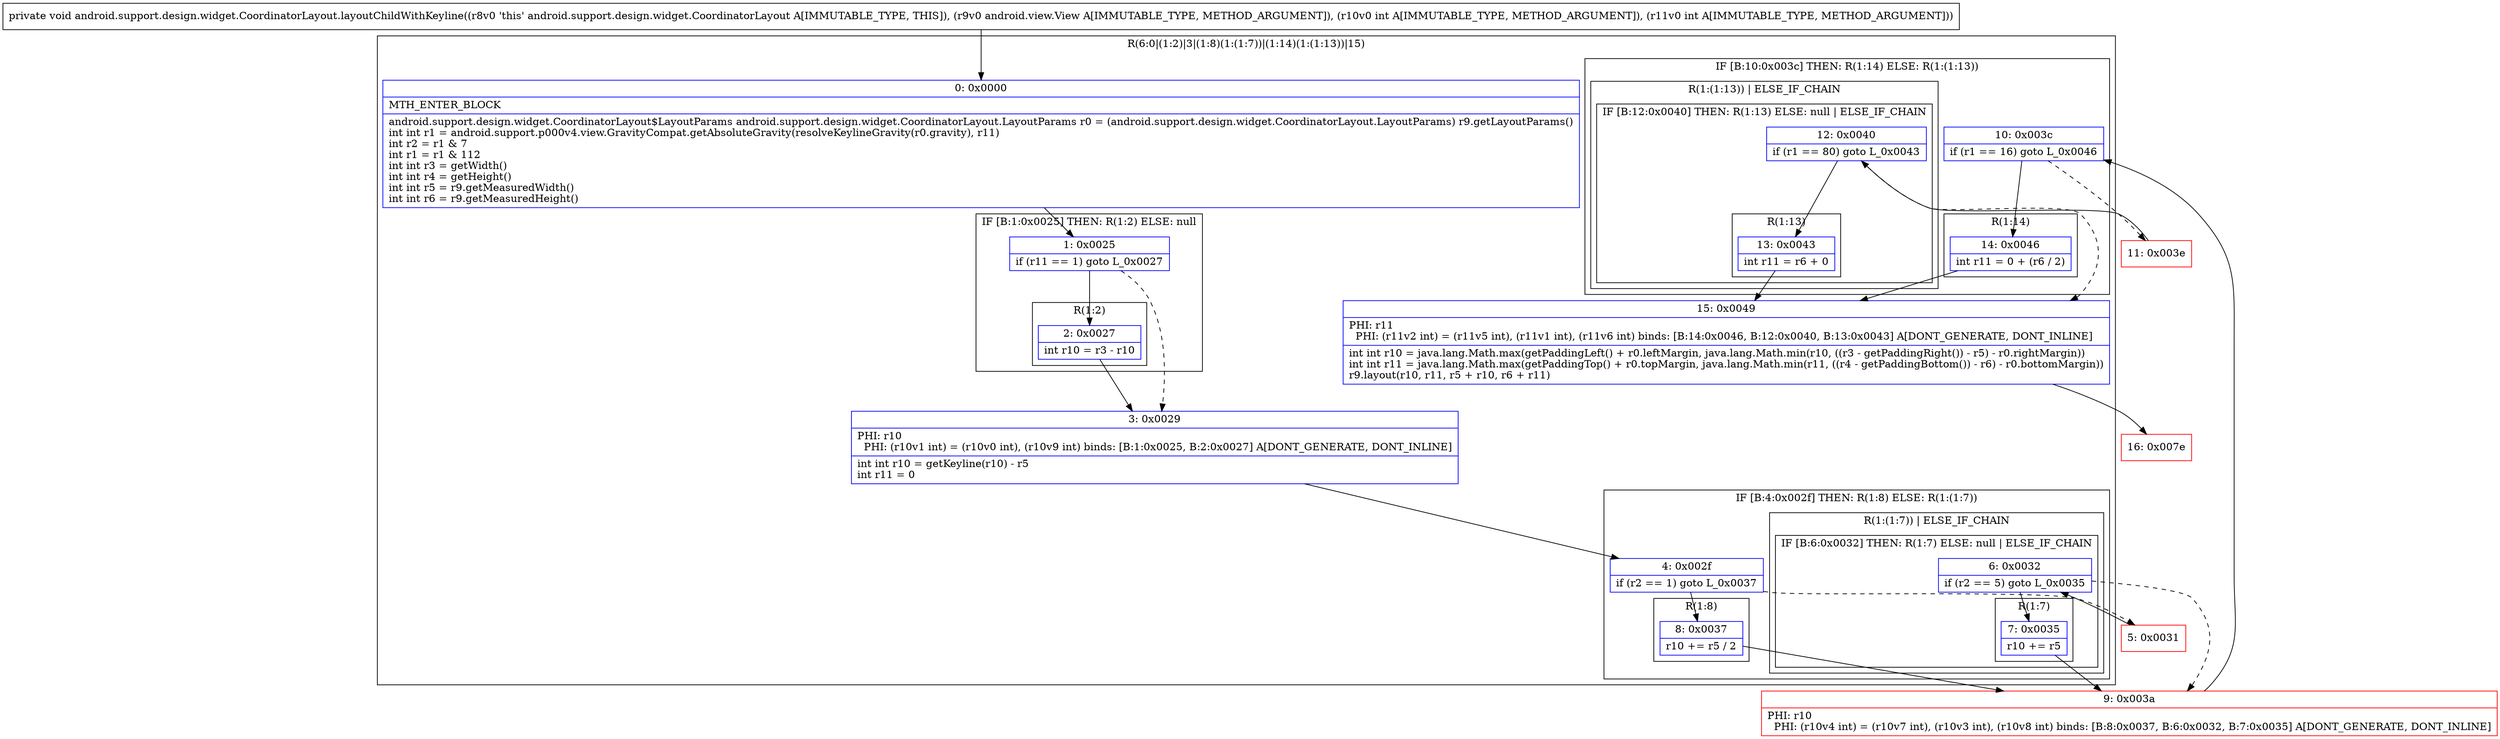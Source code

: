 digraph "CFG forandroid.support.design.widget.CoordinatorLayout.layoutChildWithKeyline(Landroid\/view\/View;II)V" {
subgraph cluster_Region_634950003 {
label = "R(6:0|(1:2)|3|(1:8)(1:(1:7))|(1:14)(1:(1:13))|15)";
node [shape=record,color=blue];
Node_0 [shape=record,label="{0\:\ 0x0000|MTH_ENTER_BLOCK\l|android.support.design.widget.CoordinatorLayout$LayoutParams android.support.design.widget.CoordinatorLayout.LayoutParams r0 = (android.support.design.widget.CoordinatorLayout.LayoutParams) r9.getLayoutParams()\lint int r1 = android.support.p000v4.view.GravityCompat.getAbsoluteGravity(resolveKeylineGravity(r0.gravity), r11)\lint r2 = r1 & 7\lint r1 = r1 & 112\lint int r3 = getWidth()\lint int r4 = getHeight()\lint int r5 = r9.getMeasuredWidth()\lint int r6 = r9.getMeasuredHeight()\l}"];
subgraph cluster_IfRegion_1979219392 {
label = "IF [B:1:0x0025] THEN: R(1:2) ELSE: null";
node [shape=record,color=blue];
Node_1 [shape=record,label="{1\:\ 0x0025|if (r11 == 1) goto L_0x0027\l}"];
subgraph cluster_Region_2083283760 {
label = "R(1:2)";
node [shape=record,color=blue];
Node_2 [shape=record,label="{2\:\ 0x0027|int r10 = r3 \- r10\l}"];
}
}
Node_3 [shape=record,label="{3\:\ 0x0029|PHI: r10 \l  PHI: (r10v1 int) = (r10v0 int), (r10v9 int) binds: [B:1:0x0025, B:2:0x0027] A[DONT_GENERATE, DONT_INLINE]\l|int int r10 = getKeyline(r10) \- r5\lint r11 = 0\l}"];
subgraph cluster_IfRegion_1607457756 {
label = "IF [B:4:0x002f] THEN: R(1:8) ELSE: R(1:(1:7))";
node [shape=record,color=blue];
Node_4 [shape=record,label="{4\:\ 0x002f|if (r2 == 1) goto L_0x0037\l}"];
subgraph cluster_Region_1778452719 {
label = "R(1:8)";
node [shape=record,color=blue];
Node_8 [shape=record,label="{8\:\ 0x0037|r10 += r5 \/ 2\l}"];
}
subgraph cluster_Region_1048506665 {
label = "R(1:(1:7)) | ELSE_IF_CHAIN\l";
node [shape=record,color=blue];
subgraph cluster_IfRegion_151250709 {
label = "IF [B:6:0x0032] THEN: R(1:7) ELSE: null | ELSE_IF_CHAIN\l";
node [shape=record,color=blue];
Node_6 [shape=record,label="{6\:\ 0x0032|if (r2 == 5) goto L_0x0035\l}"];
subgraph cluster_Region_647958755 {
label = "R(1:7)";
node [shape=record,color=blue];
Node_7 [shape=record,label="{7\:\ 0x0035|r10 += r5\l}"];
}
}
}
}
subgraph cluster_IfRegion_1018040219 {
label = "IF [B:10:0x003c] THEN: R(1:14) ELSE: R(1:(1:13))";
node [shape=record,color=blue];
Node_10 [shape=record,label="{10\:\ 0x003c|if (r1 == 16) goto L_0x0046\l}"];
subgraph cluster_Region_422541750 {
label = "R(1:14)";
node [shape=record,color=blue];
Node_14 [shape=record,label="{14\:\ 0x0046|int r11 = 0 + (r6 \/ 2)\l}"];
}
subgraph cluster_Region_505145434 {
label = "R(1:(1:13)) | ELSE_IF_CHAIN\l";
node [shape=record,color=blue];
subgraph cluster_IfRegion_1562137204 {
label = "IF [B:12:0x0040] THEN: R(1:13) ELSE: null | ELSE_IF_CHAIN\l";
node [shape=record,color=blue];
Node_12 [shape=record,label="{12\:\ 0x0040|if (r1 == 80) goto L_0x0043\l}"];
subgraph cluster_Region_109427776 {
label = "R(1:13)";
node [shape=record,color=blue];
Node_13 [shape=record,label="{13\:\ 0x0043|int r11 = r6 + 0\l}"];
}
}
}
}
Node_15 [shape=record,label="{15\:\ 0x0049|PHI: r11 \l  PHI: (r11v2 int) = (r11v5 int), (r11v1 int), (r11v6 int) binds: [B:14:0x0046, B:12:0x0040, B:13:0x0043] A[DONT_GENERATE, DONT_INLINE]\l|int int r10 = java.lang.Math.max(getPaddingLeft() + r0.leftMargin, java.lang.Math.min(r10, ((r3 \- getPaddingRight()) \- r5) \- r0.rightMargin))\lint int r11 = java.lang.Math.max(getPaddingTop() + r0.topMargin, java.lang.Math.min(r11, ((r4 \- getPaddingBottom()) \- r6) \- r0.bottomMargin))\lr9.layout(r10, r11, r5 + r10, r6 + r11)\l}"];
}
Node_5 [shape=record,color=red,label="{5\:\ 0x0031}"];
Node_9 [shape=record,color=red,label="{9\:\ 0x003a|PHI: r10 \l  PHI: (r10v4 int) = (r10v7 int), (r10v3 int), (r10v8 int) binds: [B:8:0x0037, B:6:0x0032, B:7:0x0035] A[DONT_GENERATE, DONT_INLINE]\l}"];
Node_11 [shape=record,color=red,label="{11\:\ 0x003e}"];
Node_16 [shape=record,color=red,label="{16\:\ 0x007e}"];
MethodNode[shape=record,label="{private void android.support.design.widget.CoordinatorLayout.layoutChildWithKeyline((r8v0 'this' android.support.design.widget.CoordinatorLayout A[IMMUTABLE_TYPE, THIS]), (r9v0 android.view.View A[IMMUTABLE_TYPE, METHOD_ARGUMENT]), (r10v0 int A[IMMUTABLE_TYPE, METHOD_ARGUMENT]), (r11v0 int A[IMMUTABLE_TYPE, METHOD_ARGUMENT])) }"];
MethodNode -> Node_0;
Node_0 -> Node_1;
Node_1 -> Node_2;
Node_1 -> Node_3[style=dashed];
Node_2 -> Node_3;
Node_3 -> Node_4;
Node_4 -> Node_5[style=dashed];
Node_4 -> Node_8;
Node_8 -> Node_9;
Node_6 -> Node_7;
Node_6 -> Node_9[style=dashed];
Node_7 -> Node_9;
Node_10 -> Node_11[style=dashed];
Node_10 -> Node_14;
Node_14 -> Node_15;
Node_12 -> Node_13;
Node_12 -> Node_15[style=dashed];
Node_13 -> Node_15;
Node_15 -> Node_16;
Node_5 -> Node_6;
Node_9 -> Node_10;
Node_11 -> Node_12;
}

